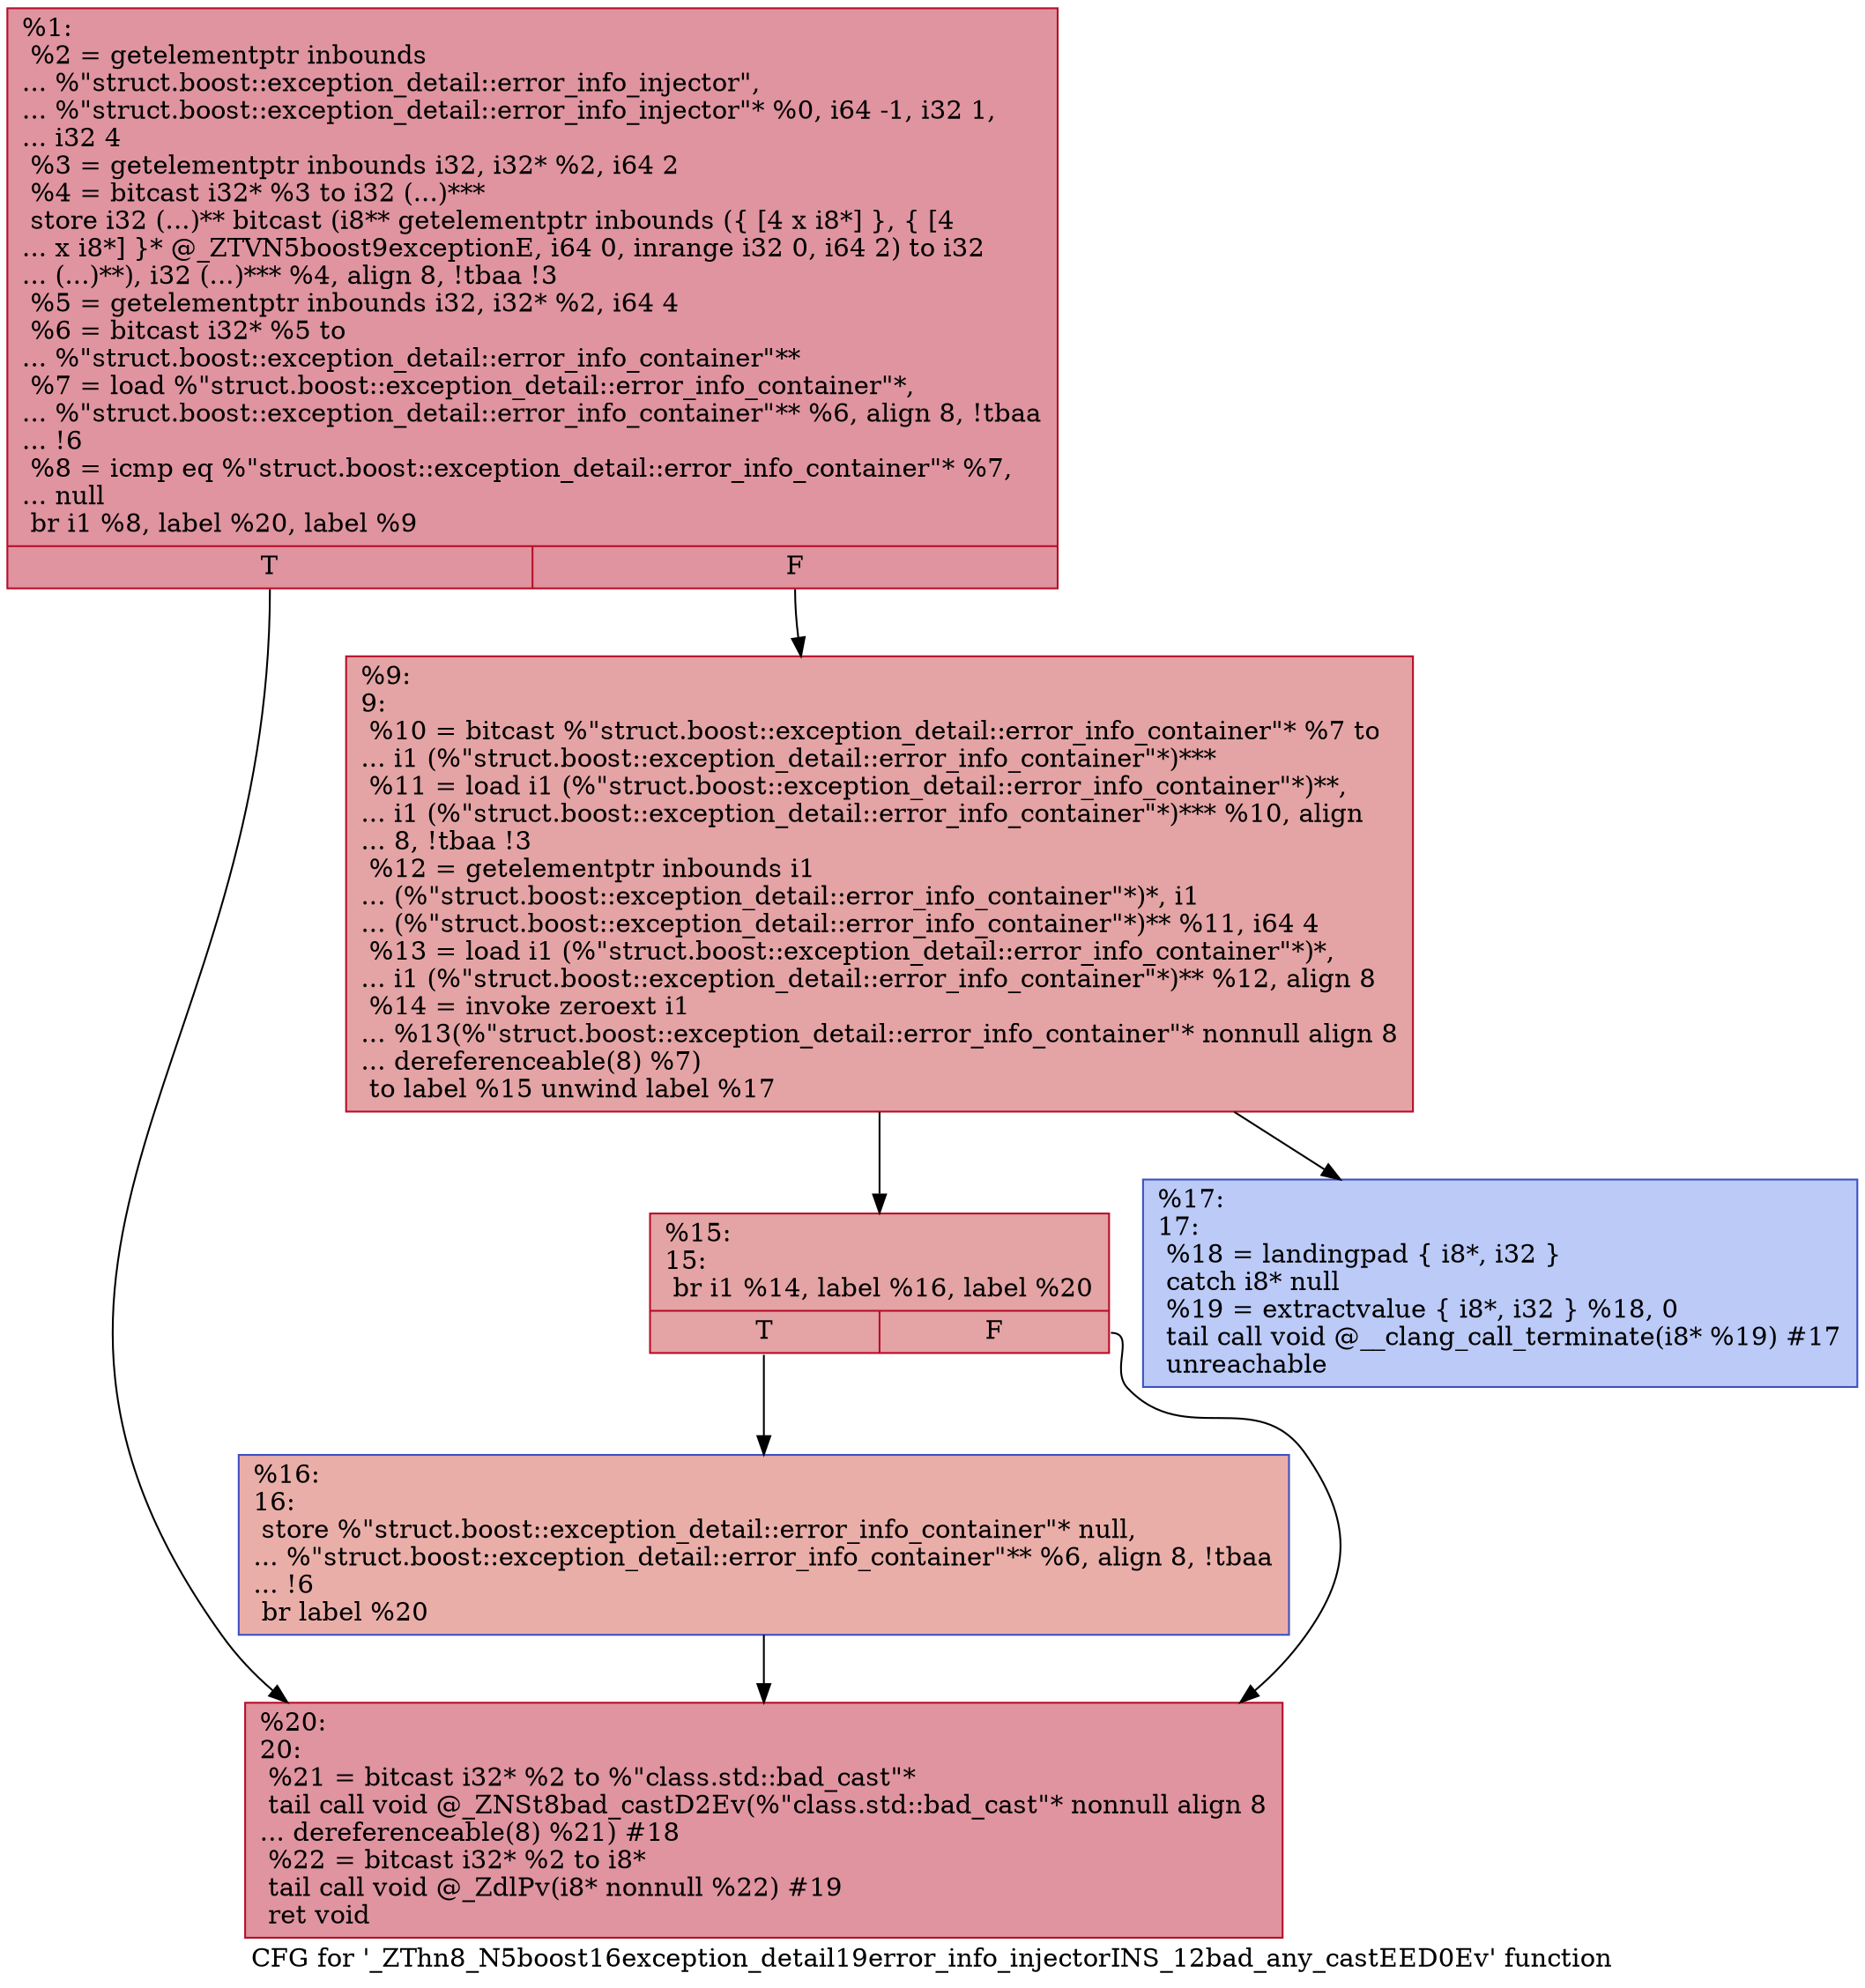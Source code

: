 digraph "CFG for '_ZThn8_N5boost16exception_detail19error_info_injectorINS_12bad_any_castEED0Ev' function" {
	label="CFG for '_ZThn8_N5boost16exception_detail19error_info_injectorINS_12bad_any_castEED0Ev' function";

	Node0x55c20b49c520 [shape=record,color="#b70d28ff", style=filled, fillcolor="#b70d2870",label="{%1:\l  %2 = getelementptr inbounds\l... %\"struct.boost::exception_detail::error_info_injector\",\l... %\"struct.boost::exception_detail::error_info_injector\"* %0, i64 -1, i32 1,\l... i32 4\l  %3 = getelementptr inbounds i32, i32* %2, i64 2\l  %4 = bitcast i32* %3 to i32 (...)***\l  store i32 (...)** bitcast (i8** getelementptr inbounds (\{ [4 x i8*] \}, \{ [4\l... x i8*] \}* @_ZTVN5boost9exceptionE, i64 0, inrange i32 0, i64 2) to i32\l... (...)**), i32 (...)*** %4, align 8, !tbaa !3\l  %5 = getelementptr inbounds i32, i32* %2, i64 4\l  %6 = bitcast i32* %5 to\l... %\"struct.boost::exception_detail::error_info_container\"**\l  %7 = load %\"struct.boost::exception_detail::error_info_container\"*,\l... %\"struct.boost::exception_detail::error_info_container\"** %6, align 8, !tbaa\l... !6\l  %8 = icmp eq %\"struct.boost::exception_detail::error_info_container\"* %7,\l... null\l  br i1 %8, label %20, label %9\l|{<s0>T|<s1>F}}"];
	Node0x55c20b49c520:s0 -> Node0x55c20b49c760;
	Node0x55c20b49c520:s1 -> Node0x55c20b49ca80;
	Node0x55c20b49ca80 [shape=record,color="#b70d28ff", style=filled, fillcolor="#c32e3170",label="{%9:\l9:                                                \l  %10 = bitcast %\"struct.boost::exception_detail::error_info_container\"* %7 to\l... i1 (%\"struct.boost::exception_detail::error_info_container\"*)***\l  %11 = load i1 (%\"struct.boost::exception_detail::error_info_container\"*)**,\l... i1 (%\"struct.boost::exception_detail::error_info_container\"*)*** %10, align\l... 8, !tbaa !3\l  %12 = getelementptr inbounds i1\l... (%\"struct.boost::exception_detail::error_info_container\"*)*, i1\l... (%\"struct.boost::exception_detail::error_info_container\"*)** %11, i64 4\l  %13 = load i1 (%\"struct.boost::exception_detail::error_info_container\"*)*,\l... i1 (%\"struct.boost::exception_detail::error_info_container\"*)** %12, align 8\l  %14 = invoke zeroext i1\l... %13(%\"struct.boost::exception_detail::error_info_container\"* nonnull align 8\l... dereferenceable(8) %7)\l          to label %15 unwind label %17\l}"];
	Node0x55c20b49ca80 -> Node0x55c20b49cd70;
	Node0x55c20b49ca80 -> Node0x55c20b49cdc0;
	Node0x55c20b49cd70 [shape=record,color="#b70d28ff", style=filled, fillcolor="#c32e3170",label="{%15:\l15:                                               \l  br i1 %14, label %16, label %20\l|{<s0>T|<s1>F}}"];
	Node0x55c20b49cd70:s0 -> Node0x55c20b49cf40;
	Node0x55c20b49cd70:s1 -> Node0x55c20b49c760;
	Node0x55c20b49cf40 [shape=record,color="#3d50c3ff", style=filled, fillcolor="#d0473d70",label="{%16:\l16:                                               \l  store %\"struct.boost::exception_detail::error_info_container\"* null,\l... %\"struct.boost::exception_detail::error_info_container\"** %6, align 8, !tbaa\l... !6\l  br label %20\l}"];
	Node0x55c20b49cf40 -> Node0x55c20b49c760;
	Node0x55c20b49cdc0 [shape=record,color="#3d50c3ff", style=filled, fillcolor="#6687ed70",label="{%17:\l17:                                               \l  %18 = landingpad \{ i8*, i32 \}\l          catch i8* null\l  %19 = extractvalue \{ i8*, i32 \} %18, 0\l  tail call void @__clang_call_terminate(i8* %19) #17\l  unreachable\l}"];
	Node0x55c20b49c760 [shape=record,color="#b70d28ff", style=filled, fillcolor="#b70d2870",label="{%20:\l20:                                               \l  %21 = bitcast i32* %2 to %\"class.std::bad_cast\"*\l  tail call void @_ZNSt8bad_castD2Ev(%\"class.std::bad_cast\"* nonnull align 8\l... dereferenceable(8) %21) #18\l  %22 = bitcast i32* %2 to i8*\l  tail call void @_ZdlPv(i8* nonnull %22) #19\l  ret void\l}"];
}
